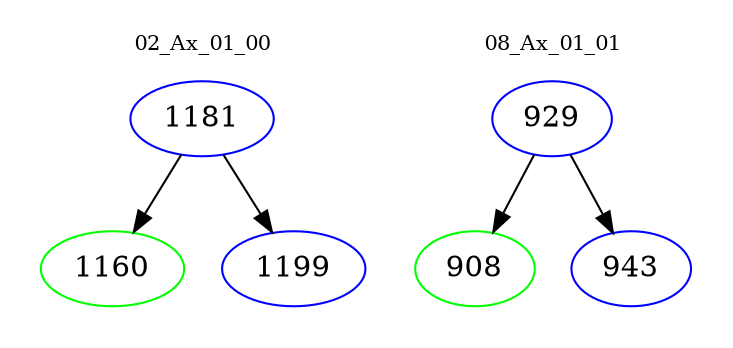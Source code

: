 digraph{
subgraph cluster_0 {
color = white
label = "02_Ax_01_00";
fontsize=10;
T0_1181 [label="1181", color="blue"]
T0_1181 -> T0_1160 [color="black"]
T0_1160 [label="1160", color="green"]
T0_1181 -> T0_1199 [color="black"]
T0_1199 [label="1199", color="blue"]
}
subgraph cluster_1 {
color = white
label = "08_Ax_01_01";
fontsize=10;
T1_929 [label="929", color="blue"]
T1_929 -> T1_908 [color="black"]
T1_908 [label="908", color="green"]
T1_929 -> T1_943 [color="black"]
T1_943 [label="943", color="blue"]
}
}
